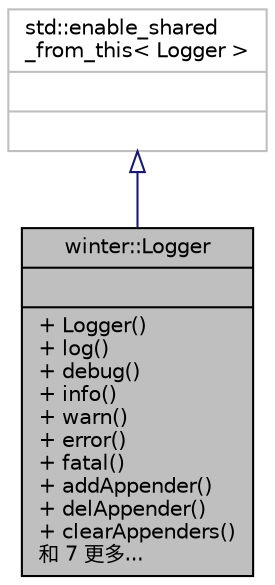 digraph "winter::Logger"
{
 // LATEX_PDF_SIZE
  edge [fontname="Helvetica",fontsize="10",labelfontname="Helvetica",labelfontsize="10"];
  node [fontname="Helvetica",fontsize="10",shape=record];
  Node1 [label="{winter::Logger\n||+ Logger()\l+ log()\l+ debug()\l+ info()\l+ warn()\l+ error()\l+ fatal()\l+ addAppender()\l+ delAppender()\l+ clearAppenders()\l和 7 更多...\l}",height=0.2,width=0.4,color="black", fillcolor="grey75", style="filled", fontcolor="black",tooltip="日志器"];
  Node2 -> Node1 [dir="back",color="midnightblue",fontsize="10",style="solid",arrowtail="onormal",fontname="Helvetica"];
  Node2 [label="{std::enable_shared\l_from_this\< Logger \>\n||}",height=0.2,width=0.4,color="grey75", fillcolor="white", style="filled",tooltip=" "];
}
